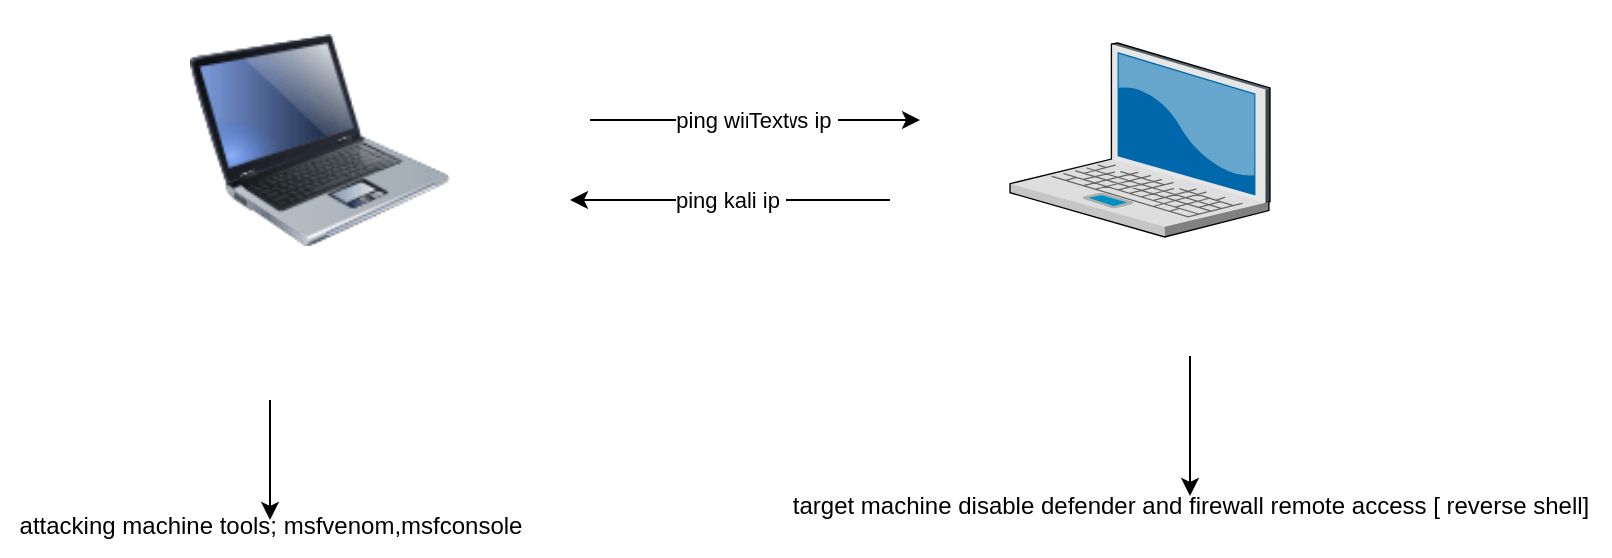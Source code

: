 <mxfile version="26.1.2">
  <diagram name="Page-1" id="IZUJVYv9Q2knSXJj-Lay">
    <mxGraphModel dx="880" dy="468" grid="1" gridSize="10" guides="1" tooltips="1" connect="1" arrows="1" fold="1" page="1" pageScale="1" pageWidth="850" pageHeight="1100" math="0" shadow="0">
      <root>
        <mxCell id="0" />
        <mxCell id="1" parent="0" />
        <mxCell id="hG24QL-BPT8fMhlMbBgl-1" value="" style="verticalLabelPosition=bottom;sketch=0;aspect=fixed;html=1;verticalAlign=top;strokeColor=none;align=center;outlineConnect=0;shape=mxgraph.citrix.laptop_2;" vertex="1" parent="1">
          <mxGeometry x="530" y="81.53" width="130" height="96.94" as="geometry" />
        </mxCell>
        <mxCell id="hG24QL-BPT8fMhlMbBgl-4" value="" style="image;html=1;image=img/lib/clip_art/computers/Laptop_128x128.png" vertex="1" parent="1">
          <mxGeometry x="120" y="60" width="130" height="140" as="geometry" />
        </mxCell>
        <mxCell id="hG24QL-BPT8fMhlMbBgl-5" value="" style="endArrow=classic;html=1;rounded=0;" edge="1" parent="1">
          <mxGeometry relative="1" as="geometry">
            <mxPoint x="320" y="120" as="sourcePoint" />
            <mxPoint x="485" y="120" as="targetPoint" />
          </mxGeometry>
        </mxCell>
        <mxCell id="hG24QL-BPT8fMhlMbBgl-6" value="ping windows ip&amp;nbsp;" style="edgeLabel;resizable=0;html=1;;align=center;verticalAlign=middle;" connectable="0" vertex="1" parent="hG24QL-BPT8fMhlMbBgl-5">
          <mxGeometry relative="1" as="geometry" />
        </mxCell>
        <mxCell id="hG24QL-BPT8fMhlMbBgl-12" value="Text" style="edgeLabel;html=1;align=center;verticalAlign=middle;resizable=0;points=[];" vertex="1" connectable="0" parent="hG24QL-BPT8fMhlMbBgl-5">
          <mxGeometry x="0.079" relative="1" as="geometry">
            <mxPoint as="offset" />
          </mxGeometry>
        </mxCell>
        <mxCell id="hG24QL-BPT8fMhlMbBgl-9" value="" style="endArrow=classic;html=1;rounded=0;" edge="1" parent="1">
          <mxGeometry relative="1" as="geometry">
            <mxPoint x="470" y="160" as="sourcePoint" />
            <mxPoint x="310" y="160" as="targetPoint" />
          </mxGeometry>
        </mxCell>
        <mxCell id="hG24QL-BPT8fMhlMbBgl-10" value="ping kali ip&amp;nbsp;" style="edgeLabel;resizable=0;html=1;;align=center;verticalAlign=middle;" connectable="0" vertex="1" parent="hG24QL-BPT8fMhlMbBgl-9">
          <mxGeometry relative="1" as="geometry" />
        </mxCell>
        <mxCell id="hG24QL-BPT8fMhlMbBgl-14" value="" style="endArrow=classic;html=1;rounded=0;" edge="1" parent="1">
          <mxGeometry width="50" height="50" relative="1" as="geometry">
            <mxPoint x="160" y="260" as="sourcePoint" />
            <mxPoint x="160" y="320" as="targetPoint" />
          </mxGeometry>
        </mxCell>
        <mxCell id="hG24QL-BPT8fMhlMbBgl-15" value="" style="endArrow=classic;html=1;rounded=0;" edge="1" parent="1">
          <mxGeometry width="50" height="50" relative="1" as="geometry">
            <mxPoint x="620" y="248" as="sourcePoint" />
            <mxPoint x="620" y="308" as="targetPoint" />
            <Array as="points">
              <mxPoint x="620" y="238" />
              <mxPoint x="620" y="278" />
            </Array>
          </mxGeometry>
        </mxCell>
        <mxCell id="hG24QL-BPT8fMhlMbBgl-16" value="attacking machine tools; msfvenom,msfconsole" style="text;html=1;align=center;verticalAlign=middle;resizable=0;points=[];autosize=1;strokeColor=none;fillColor=none;" vertex="1" parent="1">
          <mxGeometry x="25" y="308" width="270" height="30" as="geometry" />
        </mxCell>
        <mxCell id="hG24QL-BPT8fMhlMbBgl-17" value="target machine disable defender and firewall remote access [ reverse shell]" style="text;html=1;align=center;verticalAlign=middle;resizable=0;points=[];autosize=1;strokeColor=none;fillColor=none;" vertex="1" parent="1">
          <mxGeometry x="410" y="298" width="420" height="30" as="geometry" />
        </mxCell>
      </root>
    </mxGraphModel>
  </diagram>
</mxfile>
